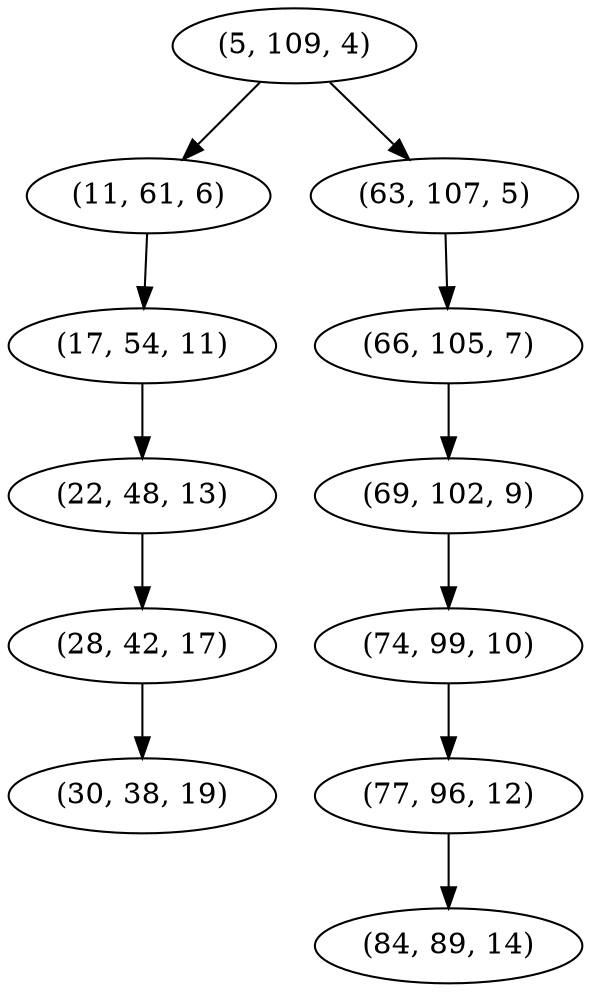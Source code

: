 digraph tree {
    "(5, 109, 4)";
    "(11, 61, 6)";
    "(17, 54, 11)";
    "(22, 48, 13)";
    "(28, 42, 17)";
    "(30, 38, 19)";
    "(63, 107, 5)";
    "(66, 105, 7)";
    "(69, 102, 9)";
    "(74, 99, 10)";
    "(77, 96, 12)";
    "(84, 89, 14)";
    "(5, 109, 4)" -> "(11, 61, 6)";
    "(5, 109, 4)" -> "(63, 107, 5)";
    "(11, 61, 6)" -> "(17, 54, 11)";
    "(17, 54, 11)" -> "(22, 48, 13)";
    "(22, 48, 13)" -> "(28, 42, 17)";
    "(28, 42, 17)" -> "(30, 38, 19)";
    "(63, 107, 5)" -> "(66, 105, 7)";
    "(66, 105, 7)" -> "(69, 102, 9)";
    "(69, 102, 9)" -> "(74, 99, 10)";
    "(74, 99, 10)" -> "(77, 96, 12)";
    "(77, 96, 12)" -> "(84, 89, 14)";
}
